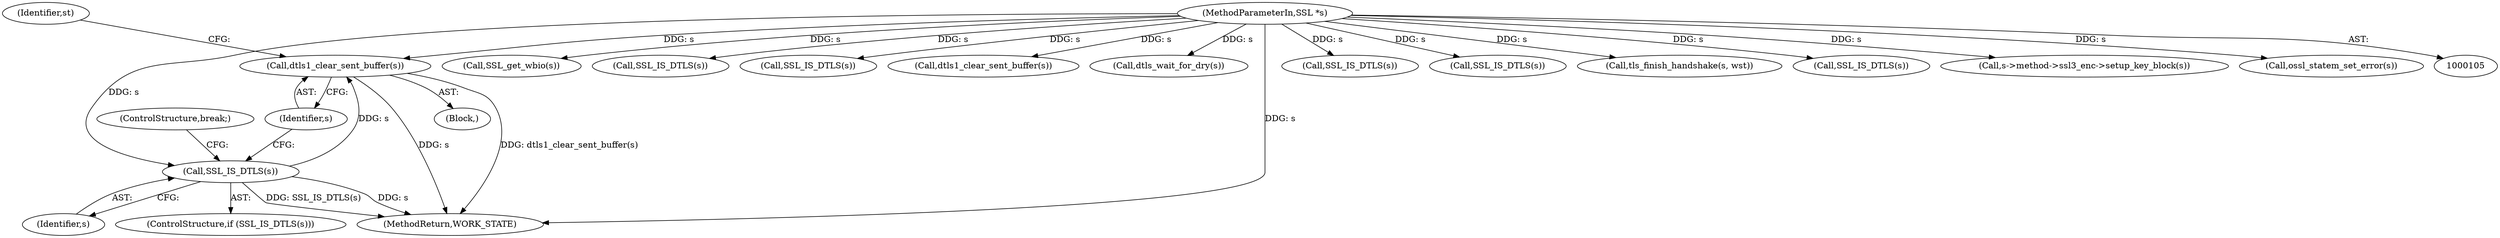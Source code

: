 digraph "0_openssl_f5c7f5dfbaf0d2f7d946d0fe86f08e6bcb36ed0d_3@pointer" {
"1000143" [label="(Call,dtls1_clear_sent_buffer(s))"];
"1000140" [label="(Call,SSL_IS_DTLS(s))"];
"1000106" [label="(MethodParameterIn,SSL *s)"];
"1000168" [label="(Call,SSL_get_wbio(s))"];
"1000141" [label="(Identifier,s)"];
"1000143" [label="(Call,dtls1_clear_sent_buffer(s))"];
"1000153" [label="(Call,SSL_IS_DTLS(s))"];
"1000150" [label="(ControlStructure,break;)"];
"1000210" [label="(Call,SSL_IS_DTLS(s))"];
"1000106" [label="(MethodParameterIn,SSL *s)"];
"1000140" [label="(Call,SSL_IS_DTLS(s))"];
"1000130" [label="(Call,dtls1_clear_sent_buffer(s))"];
"1000171" [label="(Call,dtls_wait_for_dry(s))"];
"1000165" [label="(Call,SSL_IS_DTLS(s))"];
"1000128" [label="(Call,SSL_IS_DTLS(s))"];
"1000222" [label="(Call,tls_finish_handshake(s, wst))"];
"1000177" [label="(Call,SSL_IS_DTLS(s))"];
"1000202" [label="(Call,s->method->ssl3_enc->setup_key_block(s))"];
"1000229" [label="(MethodReturn,WORK_STATE)"];
"1000139" [label="(ControlStructure,if (SSL_IS_DTLS(s)))"];
"1000147" [label="(Identifier,st)"];
"1000144" [label="(Identifier,s)"];
"1000205" [label="(Call,ossl_statem_set_error(s))"];
"1000142" [label="(Block,)"];
"1000143" -> "1000142"  [label="AST: "];
"1000143" -> "1000144"  [label="CFG: "];
"1000144" -> "1000143"  [label="AST: "];
"1000147" -> "1000143"  [label="CFG: "];
"1000143" -> "1000229"  [label="DDG: s"];
"1000143" -> "1000229"  [label="DDG: dtls1_clear_sent_buffer(s)"];
"1000140" -> "1000143"  [label="DDG: s"];
"1000106" -> "1000143"  [label="DDG: s"];
"1000140" -> "1000139"  [label="AST: "];
"1000140" -> "1000141"  [label="CFG: "];
"1000141" -> "1000140"  [label="AST: "];
"1000144" -> "1000140"  [label="CFG: "];
"1000150" -> "1000140"  [label="CFG: "];
"1000140" -> "1000229"  [label="DDG: s"];
"1000140" -> "1000229"  [label="DDG: SSL_IS_DTLS(s)"];
"1000106" -> "1000140"  [label="DDG: s"];
"1000106" -> "1000105"  [label="AST: "];
"1000106" -> "1000229"  [label="DDG: s"];
"1000106" -> "1000128"  [label="DDG: s"];
"1000106" -> "1000130"  [label="DDG: s"];
"1000106" -> "1000153"  [label="DDG: s"];
"1000106" -> "1000165"  [label="DDG: s"];
"1000106" -> "1000168"  [label="DDG: s"];
"1000106" -> "1000171"  [label="DDG: s"];
"1000106" -> "1000177"  [label="DDG: s"];
"1000106" -> "1000202"  [label="DDG: s"];
"1000106" -> "1000205"  [label="DDG: s"];
"1000106" -> "1000210"  [label="DDG: s"];
"1000106" -> "1000222"  [label="DDG: s"];
}
